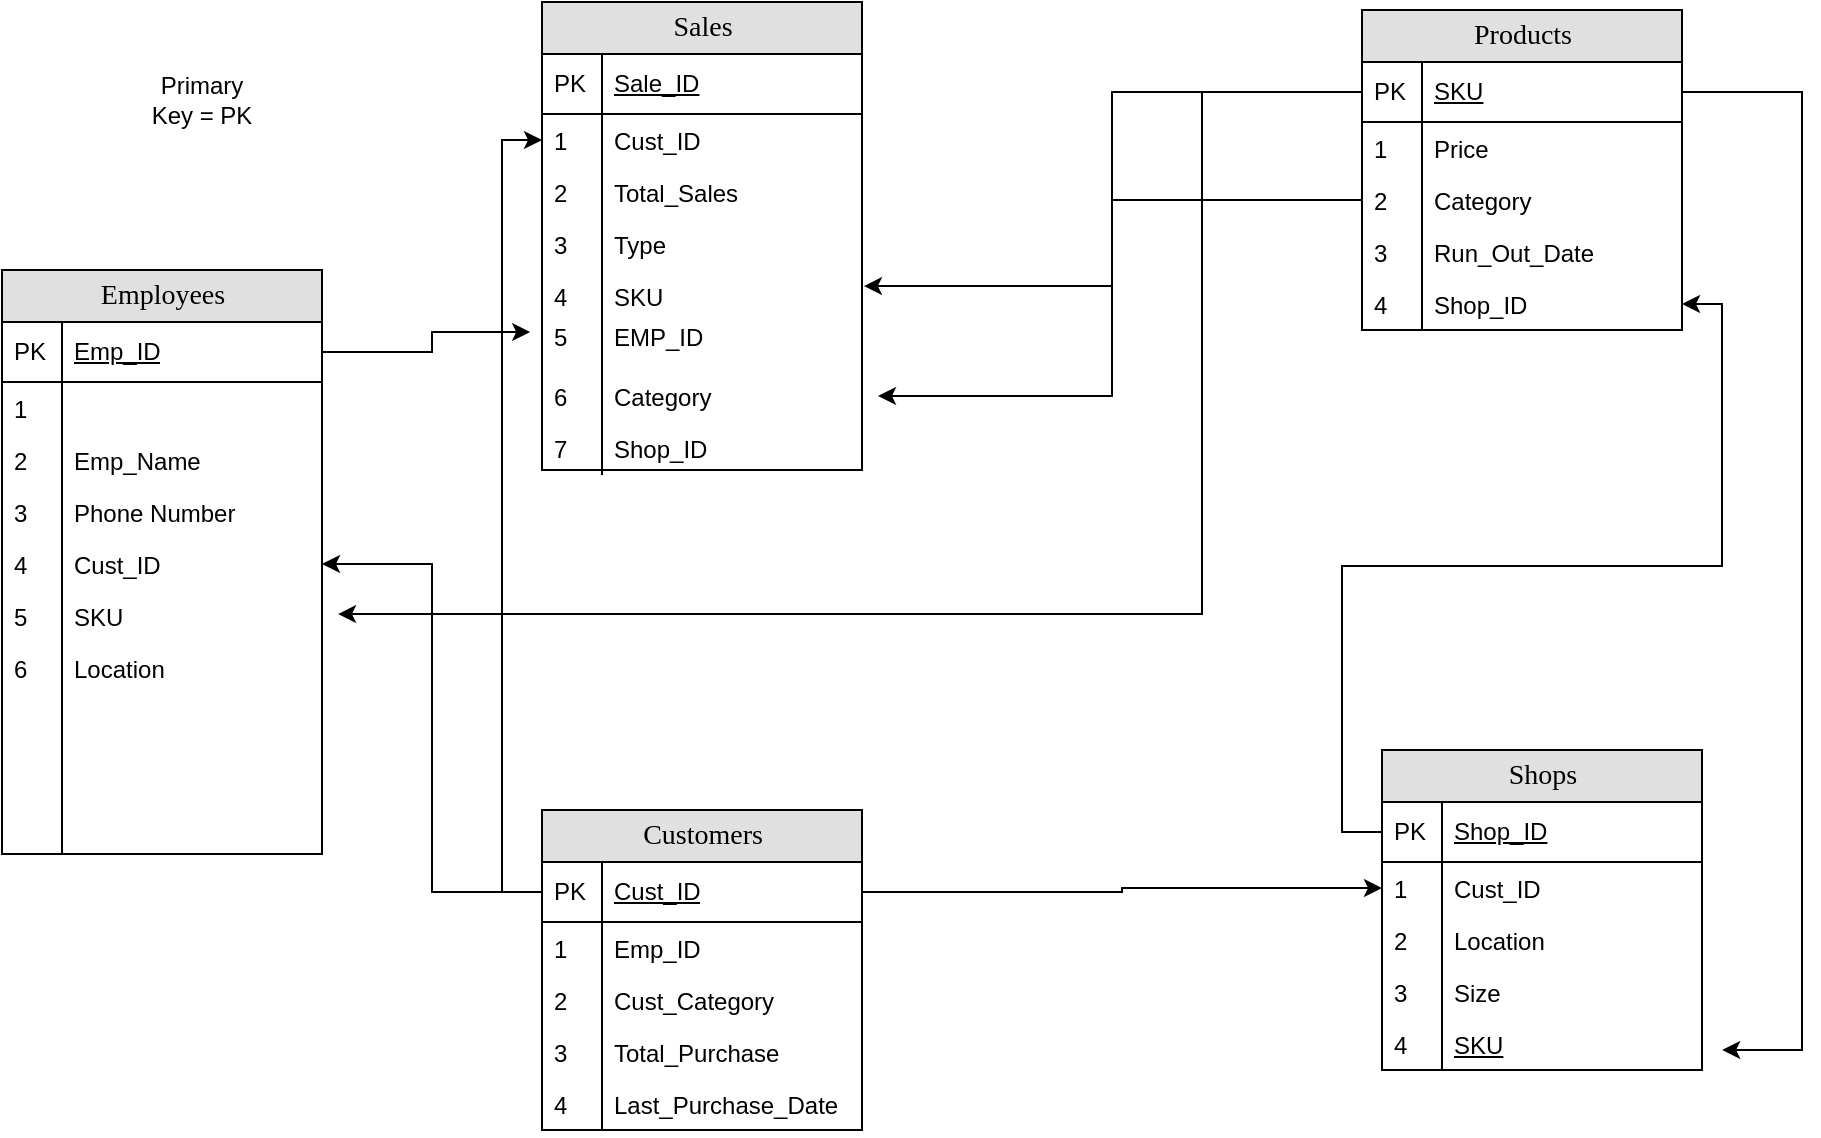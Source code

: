 <mxfile version="20.4.1" type="github">
  <diagram name="Page-1" id="e56a1550-8fbb-45ad-956c-1786394a9013">
    <mxGraphModel dx="2522" dy="727" grid="1" gridSize="10" guides="1" tooltips="1" connect="1" arrows="1" fold="1" page="1" pageScale="1" pageWidth="1100" pageHeight="850" background="none" math="0" shadow="0">
      <root>
        <mxCell id="0" />
        <mxCell id="1" parent="0" />
        <mxCell id="2e49270ec7c68f3f-19" value="Employees" style="swimlane;html=1;fontStyle=0;childLayout=stackLayout;horizontal=1;startSize=26;fillColor=#e0e0e0;horizontalStack=0;resizeParent=1;resizeLast=0;collapsible=1;marginBottom=0;swimlaneFillColor=#ffffff;align=center;rounded=0;shadow=0;comic=0;labelBackgroundColor=none;strokeWidth=1;fontFamily=Verdana;fontSize=14" parent="1" vertex="1">
          <mxGeometry x="-60" y="340" width="160" height="292" as="geometry" />
        </mxCell>
        <mxCell id="2e49270ec7c68f3f-20" value="&lt;span style=&quot;font-weight: 400;&quot;&gt;Emp_ID&lt;/span&gt;" style="shape=partialRectangle;top=0;left=0;right=0;bottom=1;html=1;align=left;verticalAlign=middle;fillColor=none;spacingLeft=34;spacingRight=4;whiteSpace=wrap;overflow=hidden;rotatable=0;points=[[0,0.5],[1,0.5]];portConstraint=eastwest;dropTarget=0;fontStyle=5;" parent="2e49270ec7c68f3f-19" vertex="1">
          <mxGeometry y="26" width="160" height="30" as="geometry" />
        </mxCell>
        <mxCell id="2e49270ec7c68f3f-21" value="PK" style="shape=partialRectangle;top=0;left=0;bottom=0;html=1;fillColor=none;align=left;verticalAlign=middle;spacingLeft=4;spacingRight=4;whiteSpace=wrap;overflow=hidden;rotatable=0;points=[];portConstraint=eastwest;part=1;" parent="2e49270ec7c68f3f-20" vertex="1" connectable="0">
          <mxGeometry width="30" height="30" as="geometry" />
        </mxCell>
        <mxCell id="2e49270ec7c68f3f-22" value="" style="shape=partialRectangle;top=0;left=0;right=0;bottom=0;html=1;align=left;verticalAlign=top;fillColor=none;spacingLeft=34;spacingRight=4;whiteSpace=wrap;overflow=hidden;rotatable=0;points=[[0,0.5],[1,0.5]];portConstraint=eastwest;dropTarget=0;" parent="2e49270ec7c68f3f-19" vertex="1">
          <mxGeometry y="56" width="160" height="26" as="geometry" />
        </mxCell>
        <mxCell id="2e49270ec7c68f3f-23" value="1" style="shape=partialRectangle;top=0;left=0;bottom=0;html=1;fillColor=none;align=left;verticalAlign=top;spacingLeft=4;spacingRight=4;whiteSpace=wrap;overflow=hidden;rotatable=0;points=[];portConstraint=eastwest;part=1;" parent="2e49270ec7c68f3f-22" vertex="1" connectable="0">
          <mxGeometry width="30" height="26" as="geometry" />
        </mxCell>
        <mxCell id="2e49270ec7c68f3f-24" value="Emp_Name" style="shape=partialRectangle;top=0;left=0;right=0;bottom=0;html=1;align=left;verticalAlign=top;fillColor=none;spacingLeft=34;spacingRight=4;whiteSpace=wrap;overflow=hidden;rotatable=0;points=[[0,0.5],[1,0.5]];portConstraint=eastwest;dropTarget=0;" parent="2e49270ec7c68f3f-19" vertex="1">
          <mxGeometry y="82" width="160" height="26" as="geometry" />
        </mxCell>
        <mxCell id="2e49270ec7c68f3f-25" value="2" style="shape=partialRectangle;top=0;left=0;bottom=0;html=1;fillColor=none;align=left;verticalAlign=top;spacingLeft=4;spacingRight=4;whiteSpace=wrap;overflow=hidden;rotatable=0;points=[];portConstraint=eastwest;part=1;" parent="2e49270ec7c68f3f-24" vertex="1" connectable="0">
          <mxGeometry width="30" height="26" as="geometry" />
        </mxCell>
        <mxCell id="2e49270ec7c68f3f-26" value="Phone Number" style="shape=partialRectangle;top=0;left=0;right=0;bottom=0;html=1;align=left;verticalAlign=top;fillColor=none;spacingLeft=34;spacingRight=4;whiteSpace=wrap;overflow=hidden;rotatable=0;points=[[0,0.5],[1,0.5]];portConstraint=eastwest;dropTarget=0;" parent="2e49270ec7c68f3f-19" vertex="1">
          <mxGeometry y="108" width="160" height="26" as="geometry" />
        </mxCell>
        <mxCell id="2e49270ec7c68f3f-27" value="3" style="shape=partialRectangle;top=0;left=0;bottom=0;html=1;fillColor=none;align=left;verticalAlign=top;spacingLeft=4;spacingRight=4;whiteSpace=wrap;overflow=hidden;rotatable=0;points=[];portConstraint=eastwest;part=1;" parent="2e49270ec7c68f3f-26" vertex="1" connectable="0">
          <mxGeometry width="30" height="26" as="geometry" />
        </mxCell>
        <mxCell id="sae0g1v0pGZylqVaJIOd-85" value="Cust_ID" style="shape=partialRectangle;top=0;left=0;right=0;bottom=0;html=1;align=left;verticalAlign=top;fillColor=none;spacingLeft=34;spacingRight=4;whiteSpace=wrap;overflow=hidden;rotatable=0;points=[[0,0.5],[1,0.5]];portConstraint=eastwest;dropTarget=0;" vertex="1" parent="2e49270ec7c68f3f-19">
          <mxGeometry y="134" width="160" height="26" as="geometry" />
        </mxCell>
        <mxCell id="sae0g1v0pGZylqVaJIOd-86" value="4" style="shape=partialRectangle;top=0;left=0;bottom=0;html=1;fillColor=none;align=left;verticalAlign=top;spacingLeft=4;spacingRight=4;whiteSpace=wrap;overflow=hidden;rotatable=0;points=[];portConstraint=eastwest;part=1;" vertex="1" connectable="0" parent="sae0g1v0pGZylqVaJIOd-85">
          <mxGeometry width="30" height="26" as="geometry" />
        </mxCell>
        <mxCell id="sae0g1v0pGZylqVaJIOd-87" value="SKU" style="shape=partialRectangle;top=0;left=0;right=0;bottom=0;html=1;align=left;verticalAlign=top;fillColor=none;spacingLeft=34;spacingRight=4;whiteSpace=wrap;overflow=hidden;rotatable=0;points=[[0,0.5],[1,0.5]];portConstraint=eastwest;dropTarget=0;" vertex="1" parent="2e49270ec7c68f3f-19">
          <mxGeometry y="160" width="160" height="26" as="geometry" />
        </mxCell>
        <mxCell id="sae0g1v0pGZylqVaJIOd-88" value="5" style="shape=partialRectangle;top=0;left=0;bottom=0;html=1;fillColor=none;align=left;verticalAlign=top;spacingLeft=4;spacingRight=4;whiteSpace=wrap;overflow=hidden;rotatable=0;points=[];portConstraint=eastwest;part=1;" vertex="1" connectable="0" parent="sae0g1v0pGZylqVaJIOd-87">
          <mxGeometry width="30" height="26" as="geometry" />
        </mxCell>
        <mxCell id="sae0g1v0pGZylqVaJIOd-9" value="Location&lt;br&gt;" style="shape=partialRectangle;top=0;left=0;right=0;bottom=0;html=1;align=left;verticalAlign=top;fillColor=none;spacingLeft=34;spacingRight=4;whiteSpace=wrap;overflow=hidden;rotatable=0;points=[[0,0.5],[1,0.5]];portConstraint=eastwest;dropTarget=0;" vertex="1" parent="2e49270ec7c68f3f-19">
          <mxGeometry y="186" width="160" height="106" as="geometry" />
        </mxCell>
        <mxCell id="sae0g1v0pGZylqVaJIOd-10" value="6" style="shape=partialRectangle;top=0;left=0;bottom=0;html=1;fillColor=none;align=left;verticalAlign=top;spacingLeft=4;spacingRight=4;whiteSpace=wrap;overflow=hidden;rotatable=0;points=[];portConstraint=eastwest;part=1;" vertex="1" connectable="0" parent="sae0g1v0pGZylqVaJIOd-9">
          <mxGeometry width="30" height="106" as="geometry" />
        </mxCell>
        <mxCell id="sae0g1v0pGZylqVaJIOd-11" value="Products" style="swimlane;html=1;fontStyle=0;childLayout=stackLayout;horizontal=1;startSize=26;fillColor=#e0e0e0;horizontalStack=0;resizeParent=1;resizeLast=0;collapsible=1;marginBottom=0;swimlaneFillColor=#ffffff;align=center;rounded=0;shadow=0;comic=0;labelBackgroundColor=none;strokeWidth=1;fontFamily=Verdana;fontSize=14" vertex="1" parent="1">
          <mxGeometry x="620" y="210" width="160" height="160" as="geometry" />
        </mxCell>
        <mxCell id="sae0g1v0pGZylqVaJIOd-12" value="&lt;span style=&quot;font-weight: 400;&quot;&gt;SKU&lt;/span&gt;" style="shape=partialRectangle;top=0;left=0;right=0;bottom=1;html=1;align=left;verticalAlign=middle;fillColor=none;spacingLeft=34;spacingRight=4;whiteSpace=wrap;overflow=hidden;rotatable=0;points=[[0,0.5],[1,0.5]];portConstraint=eastwest;dropTarget=0;fontStyle=5;" vertex="1" parent="sae0g1v0pGZylqVaJIOd-11">
          <mxGeometry y="26" width="160" height="30" as="geometry" />
        </mxCell>
        <mxCell id="sae0g1v0pGZylqVaJIOd-13" value="PK" style="shape=partialRectangle;top=0;left=0;bottom=0;html=1;fillColor=none;align=left;verticalAlign=middle;spacingLeft=4;spacingRight=4;whiteSpace=wrap;overflow=hidden;rotatable=0;points=[];portConstraint=eastwest;part=1;" vertex="1" connectable="0" parent="sae0g1v0pGZylqVaJIOd-12">
          <mxGeometry width="30" height="30" as="geometry" />
        </mxCell>
        <mxCell id="sae0g1v0pGZylqVaJIOd-14" value="Price" style="shape=partialRectangle;top=0;left=0;right=0;bottom=0;html=1;align=left;verticalAlign=top;fillColor=none;spacingLeft=34;spacingRight=4;whiteSpace=wrap;overflow=hidden;rotatable=0;points=[[0,0.5],[1,0.5]];portConstraint=eastwest;dropTarget=0;" vertex="1" parent="sae0g1v0pGZylqVaJIOd-11">
          <mxGeometry y="56" width="160" height="26" as="geometry" />
        </mxCell>
        <mxCell id="sae0g1v0pGZylqVaJIOd-15" value="1" style="shape=partialRectangle;top=0;left=0;bottom=0;html=1;fillColor=none;align=left;verticalAlign=top;spacingLeft=4;spacingRight=4;whiteSpace=wrap;overflow=hidden;rotatable=0;points=[];portConstraint=eastwest;part=1;" vertex="1" connectable="0" parent="sae0g1v0pGZylqVaJIOd-14">
          <mxGeometry width="30" height="26" as="geometry" />
        </mxCell>
        <mxCell id="sae0g1v0pGZylqVaJIOd-16" value="Category" style="shape=partialRectangle;top=0;left=0;right=0;bottom=0;html=1;align=left;verticalAlign=top;fillColor=none;spacingLeft=34;spacingRight=4;whiteSpace=wrap;overflow=hidden;rotatable=0;points=[[0,0.5],[1,0.5]];portConstraint=eastwest;dropTarget=0;" vertex="1" parent="sae0g1v0pGZylqVaJIOd-11">
          <mxGeometry y="82" width="160" height="26" as="geometry" />
        </mxCell>
        <mxCell id="sae0g1v0pGZylqVaJIOd-17" value="2" style="shape=partialRectangle;top=0;left=0;bottom=0;html=1;fillColor=none;align=left;verticalAlign=top;spacingLeft=4;spacingRight=4;whiteSpace=wrap;overflow=hidden;rotatable=0;points=[];portConstraint=eastwest;part=1;" vertex="1" connectable="0" parent="sae0g1v0pGZylqVaJIOd-16">
          <mxGeometry width="30" height="26" as="geometry" />
        </mxCell>
        <mxCell id="sae0g1v0pGZylqVaJIOd-18" value="Run_Out_Date" style="shape=partialRectangle;top=0;left=0;right=0;bottom=0;html=1;align=left;verticalAlign=top;fillColor=none;spacingLeft=34;spacingRight=4;whiteSpace=wrap;overflow=hidden;rotatable=0;points=[[0,0.5],[1,0.5]];portConstraint=eastwest;dropTarget=0;" vertex="1" parent="sae0g1v0pGZylqVaJIOd-11">
          <mxGeometry y="108" width="160" height="26" as="geometry" />
        </mxCell>
        <mxCell id="sae0g1v0pGZylqVaJIOd-19" value="3" style="shape=partialRectangle;top=0;left=0;bottom=0;html=1;fillColor=none;align=left;verticalAlign=top;spacingLeft=4;spacingRight=4;whiteSpace=wrap;overflow=hidden;rotatable=0;points=[];portConstraint=eastwest;part=1;" vertex="1" connectable="0" parent="sae0g1v0pGZylqVaJIOd-18">
          <mxGeometry width="30" height="26" as="geometry" />
        </mxCell>
        <mxCell id="sae0g1v0pGZylqVaJIOd-20" value="Shop_ID" style="shape=partialRectangle;top=0;left=0;right=0;bottom=0;html=1;align=left;verticalAlign=top;fillColor=none;spacingLeft=34;spacingRight=4;whiteSpace=wrap;overflow=hidden;rotatable=0;points=[[0,0.5],[1,0.5]];portConstraint=eastwest;dropTarget=0;" vertex="1" parent="sae0g1v0pGZylqVaJIOd-11">
          <mxGeometry y="134" width="160" height="26" as="geometry" />
        </mxCell>
        <mxCell id="sae0g1v0pGZylqVaJIOd-21" value="4" style="shape=partialRectangle;top=0;left=0;bottom=0;html=1;fillColor=none;align=left;verticalAlign=top;spacingLeft=4;spacingRight=4;whiteSpace=wrap;overflow=hidden;rotatable=0;points=[];portConstraint=eastwest;part=1;" vertex="1" connectable="0" parent="sae0g1v0pGZylqVaJIOd-20">
          <mxGeometry width="30" height="26" as="geometry" />
        </mxCell>
        <mxCell id="sae0g1v0pGZylqVaJIOd-22" value="Shops" style="swimlane;html=1;fontStyle=0;childLayout=stackLayout;horizontal=1;startSize=26;fillColor=#e0e0e0;horizontalStack=0;resizeParent=1;resizeLast=0;collapsible=1;marginBottom=0;swimlaneFillColor=#ffffff;align=center;rounded=0;shadow=0;comic=0;labelBackgroundColor=none;strokeWidth=1;fontFamily=Verdana;fontSize=14" vertex="1" parent="1">
          <mxGeometry x="630" y="580" width="160" height="160" as="geometry" />
        </mxCell>
        <mxCell id="sae0g1v0pGZylqVaJIOd-23" value="&lt;span style=&quot;font-weight: 400;&quot;&gt;Shop_ID&lt;/span&gt;" style="shape=partialRectangle;top=0;left=0;right=0;bottom=1;html=1;align=left;verticalAlign=middle;fillColor=none;spacingLeft=34;spacingRight=4;whiteSpace=wrap;overflow=hidden;rotatable=0;points=[[0,0.5],[1,0.5]];portConstraint=eastwest;dropTarget=0;fontStyle=5;" vertex="1" parent="sae0g1v0pGZylqVaJIOd-22">
          <mxGeometry y="26" width="160" height="30" as="geometry" />
        </mxCell>
        <mxCell id="sae0g1v0pGZylqVaJIOd-24" value="PK" style="shape=partialRectangle;top=0;left=0;bottom=0;html=1;fillColor=none;align=left;verticalAlign=middle;spacingLeft=4;spacingRight=4;whiteSpace=wrap;overflow=hidden;rotatable=0;points=[];portConstraint=eastwest;part=1;" vertex="1" connectable="0" parent="sae0g1v0pGZylqVaJIOd-23">
          <mxGeometry width="30" height="30" as="geometry" />
        </mxCell>
        <mxCell id="sae0g1v0pGZylqVaJIOd-25" value="Cust_ID" style="shape=partialRectangle;top=0;left=0;right=0;bottom=0;html=1;align=left;verticalAlign=top;fillColor=none;spacingLeft=34;spacingRight=4;whiteSpace=wrap;overflow=hidden;rotatable=0;points=[[0,0.5],[1,0.5]];portConstraint=eastwest;dropTarget=0;" vertex="1" parent="sae0g1v0pGZylqVaJIOd-22">
          <mxGeometry y="56" width="160" height="26" as="geometry" />
        </mxCell>
        <mxCell id="sae0g1v0pGZylqVaJIOd-26" value="1" style="shape=partialRectangle;top=0;left=0;bottom=0;html=1;fillColor=none;align=left;verticalAlign=top;spacingLeft=4;spacingRight=4;whiteSpace=wrap;overflow=hidden;rotatable=0;points=[];portConstraint=eastwest;part=1;" vertex="1" connectable="0" parent="sae0g1v0pGZylqVaJIOd-25">
          <mxGeometry width="30" height="26" as="geometry" />
        </mxCell>
        <mxCell id="sae0g1v0pGZylqVaJIOd-27" value="Location" style="shape=partialRectangle;top=0;left=0;right=0;bottom=0;html=1;align=left;verticalAlign=top;fillColor=none;spacingLeft=34;spacingRight=4;whiteSpace=wrap;overflow=hidden;rotatable=0;points=[[0,0.5],[1,0.5]];portConstraint=eastwest;dropTarget=0;" vertex="1" parent="sae0g1v0pGZylqVaJIOd-22">
          <mxGeometry y="82" width="160" height="26" as="geometry" />
        </mxCell>
        <mxCell id="sae0g1v0pGZylqVaJIOd-28" value="2" style="shape=partialRectangle;top=0;left=0;bottom=0;html=1;fillColor=none;align=left;verticalAlign=top;spacingLeft=4;spacingRight=4;whiteSpace=wrap;overflow=hidden;rotatable=0;points=[];portConstraint=eastwest;part=1;" vertex="1" connectable="0" parent="sae0g1v0pGZylqVaJIOd-27">
          <mxGeometry width="30" height="26" as="geometry" />
        </mxCell>
        <mxCell id="sae0g1v0pGZylqVaJIOd-29" value="Size" style="shape=partialRectangle;top=0;left=0;right=0;bottom=0;html=1;align=left;verticalAlign=top;fillColor=none;spacingLeft=34;spacingRight=4;whiteSpace=wrap;overflow=hidden;rotatable=0;points=[[0,0.5],[1,0.5]];portConstraint=eastwest;dropTarget=0;" vertex="1" parent="sae0g1v0pGZylqVaJIOd-22">
          <mxGeometry y="108" width="160" height="26" as="geometry" />
        </mxCell>
        <mxCell id="sae0g1v0pGZylqVaJIOd-30" value="3" style="shape=partialRectangle;top=0;left=0;bottom=0;html=1;fillColor=none;align=left;verticalAlign=top;spacingLeft=4;spacingRight=4;whiteSpace=wrap;overflow=hidden;rotatable=0;points=[];portConstraint=eastwest;part=1;" vertex="1" connectable="0" parent="sae0g1v0pGZylqVaJIOd-29">
          <mxGeometry width="30" height="26" as="geometry" />
        </mxCell>
        <mxCell id="sae0g1v0pGZylqVaJIOd-31" value="&lt;span style=&quot;text-decoration-line: underline;&quot;&gt;SKU&lt;/span&gt;" style="shape=partialRectangle;top=0;left=0;right=0;bottom=0;html=1;align=left;verticalAlign=top;fillColor=none;spacingLeft=34;spacingRight=4;whiteSpace=wrap;overflow=hidden;rotatable=0;points=[[0,0.5],[1,0.5]];portConstraint=eastwest;dropTarget=0;" vertex="1" parent="sae0g1v0pGZylqVaJIOd-22">
          <mxGeometry y="134" width="160" height="26" as="geometry" />
        </mxCell>
        <mxCell id="sae0g1v0pGZylqVaJIOd-32" value="4" style="shape=partialRectangle;top=0;left=0;bottom=0;html=1;fillColor=none;align=left;verticalAlign=top;spacingLeft=4;spacingRight=4;whiteSpace=wrap;overflow=hidden;rotatable=0;points=[];portConstraint=eastwest;part=1;" vertex="1" connectable="0" parent="sae0g1v0pGZylqVaJIOd-31">
          <mxGeometry width="30" height="26" as="geometry" />
        </mxCell>
        <mxCell id="sae0g1v0pGZylqVaJIOd-33" value="Sales" style="swimlane;html=1;fontStyle=0;childLayout=stackLayout;horizontal=1;startSize=26;fillColor=#e0e0e0;horizontalStack=0;resizeParent=1;resizeLast=0;collapsible=1;marginBottom=0;swimlaneFillColor=#ffffff;align=center;rounded=0;shadow=0;comic=0;labelBackgroundColor=none;strokeWidth=1;fontFamily=Verdana;fontSize=14" vertex="1" parent="1">
          <mxGeometry x="210" y="206" width="160" height="234" as="geometry" />
        </mxCell>
        <mxCell id="sae0g1v0pGZylqVaJIOd-34" value="&lt;span style=&quot;font-weight: 400;&quot;&gt;Sale_ID&lt;/span&gt;" style="shape=partialRectangle;top=0;left=0;right=0;bottom=1;html=1;align=left;verticalAlign=middle;fillColor=none;spacingLeft=34;spacingRight=4;whiteSpace=wrap;overflow=hidden;rotatable=0;points=[[0,0.5],[1,0.5]];portConstraint=eastwest;dropTarget=0;fontStyle=5;" vertex="1" parent="sae0g1v0pGZylqVaJIOd-33">
          <mxGeometry y="26" width="160" height="30" as="geometry" />
        </mxCell>
        <mxCell id="sae0g1v0pGZylqVaJIOd-35" value="PK" style="shape=partialRectangle;top=0;left=0;bottom=0;html=1;fillColor=none;align=left;verticalAlign=middle;spacingLeft=4;spacingRight=4;whiteSpace=wrap;overflow=hidden;rotatable=0;points=[];portConstraint=eastwest;part=1;" vertex="1" connectable="0" parent="sae0g1v0pGZylqVaJIOd-34">
          <mxGeometry width="30" height="30" as="geometry" />
        </mxCell>
        <mxCell id="sae0g1v0pGZylqVaJIOd-36" value="Cust_ID" style="shape=partialRectangle;top=0;left=0;right=0;bottom=0;html=1;align=left;verticalAlign=top;fillColor=none;spacingLeft=34;spacingRight=4;whiteSpace=wrap;overflow=hidden;rotatable=0;points=[[0,0.5],[1,0.5]];portConstraint=eastwest;dropTarget=0;" vertex="1" parent="sae0g1v0pGZylqVaJIOd-33">
          <mxGeometry y="56" width="160" height="26" as="geometry" />
        </mxCell>
        <mxCell id="sae0g1v0pGZylqVaJIOd-37" value="1" style="shape=partialRectangle;top=0;left=0;bottom=0;html=1;fillColor=none;align=left;verticalAlign=top;spacingLeft=4;spacingRight=4;whiteSpace=wrap;overflow=hidden;rotatable=0;points=[];portConstraint=eastwest;part=1;" vertex="1" connectable="0" parent="sae0g1v0pGZylqVaJIOd-36">
          <mxGeometry width="30" height="26" as="geometry" />
        </mxCell>
        <mxCell id="sae0g1v0pGZylqVaJIOd-38" value="Total_Sales" style="shape=partialRectangle;top=0;left=0;right=0;bottom=0;html=1;align=left;verticalAlign=top;fillColor=none;spacingLeft=34;spacingRight=4;whiteSpace=wrap;overflow=hidden;rotatable=0;points=[[0,0.5],[1,0.5]];portConstraint=eastwest;dropTarget=0;" vertex="1" parent="sae0g1v0pGZylqVaJIOd-33">
          <mxGeometry y="82" width="160" height="26" as="geometry" />
        </mxCell>
        <mxCell id="sae0g1v0pGZylqVaJIOd-39" value="2" style="shape=partialRectangle;top=0;left=0;bottom=0;html=1;fillColor=none;align=left;verticalAlign=top;spacingLeft=4;spacingRight=4;whiteSpace=wrap;overflow=hidden;rotatable=0;points=[];portConstraint=eastwest;part=1;" vertex="1" connectable="0" parent="sae0g1v0pGZylqVaJIOd-38">
          <mxGeometry width="30" height="26" as="geometry" />
        </mxCell>
        <mxCell id="sae0g1v0pGZylqVaJIOd-40" value="Type" style="shape=partialRectangle;top=0;left=0;right=0;bottom=0;html=1;align=left;verticalAlign=top;fillColor=none;spacingLeft=34;spacingRight=4;whiteSpace=wrap;overflow=hidden;rotatable=0;points=[[0,0.5],[1,0.5]];portConstraint=eastwest;dropTarget=0;" vertex="1" parent="sae0g1v0pGZylqVaJIOd-33">
          <mxGeometry y="108" width="160" height="26" as="geometry" />
        </mxCell>
        <mxCell id="sae0g1v0pGZylqVaJIOd-41" value="3" style="shape=partialRectangle;top=0;left=0;bottom=0;html=1;fillColor=none;align=left;verticalAlign=top;spacingLeft=4;spacingRight=4;whiteSpace=wrap;overflow=hidden;rotatable=0;points=[];portConstraint=eastwest;part=1;" vertex="1" connectable="0" parent="sae0g1v0pGZylqVaJIOd-40">
          <mxGeometry width="30" height="26" as="geometry" />
        </mxCell>
        <mxCell id="sae0g1v0pGZylqVaJIOd-42" value="SKU" style="shape=partialRectangle;top=0;left=0;right=0;bottom=0;html=1;align=left;verticalAlign=top;fillColor=none;spacingLeft=34;spacingRight=4;whiteSpace=wrap;overflow=hidden;rotatable=0;points=[[0,0.5],[1,0.5]];portConstraint=eastwest;dropTarget=0;" vertex="1" parent="sae0g1v0pGZylqVaJIOd-33">
          <mxGeometry y="134" width="160" height="76" as="geometry" />
        </mxCell>
        <mxCell id="sae0g1v0pGZylqVaJIOd-43" value="4" style="shape=partialRectangle;top=0;left=0;bottom=0;html=1;fillColor=none;align=left;verticalAlign=top;spacingLeft=4;spacingRight=4;whiteSpace=wrap;overflow=hidden;rotatable=0;points=[];portConstraint=eastwest;part=1;" vertex="1" connectable="0" parent="sae0g1v0pGZylqVaJIOd-42">
          <mxGeometry width="30" height="76" as="geometry" />
        </mxCell>
        <mxCell id="sae0g1v0pGZylqVaJIOd-44" value="Customers" style="swimlane;html=1;fontStyle=0;childLayout=stackLayout;horizontal=1;startSize=26;fillColor=#e0e0e0;horizontalStack=0;resizeParent=1;resizeLast=0;collapsible=1;marginBottom=0;swimlaneFillColor=#ffffff;align=center;rounded=0;shadow=0;comic=0;labelBackgroundColor=none;strokeWidth=1;fontFamily=Verdana;fontSize=14" vertex="1" parent="1">
          <mxGeometry x="210" y="610" width="160" height="160" as="geometry" />
        </mxCell>
        <mxCell id="sae0g1v0pGZylqVaJIOd-45" value="&lt;span style=&quot;font-weight: 400;&quot;&gt;Cust_ID&lt;/span&gt;" style="shape=partialRectangle;top=0;left=0;right=0;bottom=1;html=1;align=left;verticalAlign=middle;fillColor=none;spacingLeft=34;spacingRight=4;whiteSpace=wrap;overflow=hidden;rotatable=0;points=[[0,0.5],[1,0.5]];portConstraint=eastwest;dropTarget=0;fontStyle=5;" vertex="1" parent="sae0g1v0pGZylqVaJIOd-44">
          <mxGeometry y="26" width="160" height="30" as="geometry" />
        </mxCell>
        <mxCell id="sae0g1v0pGZylqVaJIOd-46" value="PK" style="shape=partialRectangle;top=0;left=0;bottom=0;html=1;fillColor=none;align=left;verticalAlign=middle;spacingLeft=4;spacingRight=4;whiteSpace=wrap;overflow=hidden;rotatable=0;points=[];portConstraint=eastwest;part=1;" vertex="1" connectable="0" parent="sae0g1v0pGZylqVaJIOd-45">
          <mxGeometry width="30" height="30" as="geometry" />
        </mxCell>
        <mxCell id="sae0g1v0pGZylqVaJIOd-47" value="Emp_ID" style="shape=partialRectangle;top=0;left=0;right=0;bottom=0;html=1;align=left;verticalAlign=top;fillColor=none;spacingLeft=34;spacingRight=4;whiteSpace=wrap;overflow=hidden;rotatable=0;points=[[0,0.5],[1,0.5]];portConstraint=eastwest;dropTarget=0;" vertex="1" parent="sae0g1v0pGZylqVaJIOd-44">
          <mxGeometry y="56" width="160" height="26" as="geometry" />
        </mxCell>
        <mxCell id="sae0g1v0pGZylqVaJIOd-48" value="1" style="shape=partialRectangle;top=0;left=0;bottom=0;html=1;fillColor=none;align=left;verticalAlign=top;spacingLeft=4;spacingRight=4;whiteSpace=wrap;overflow=hidden;rotatable=0;points=[];portConstraint=eastwest;part=1;" vertex="1" connectable="0" parent="sae0g1v0pGZylqVaJIOd-47">
          <mxGeometry width="30" height="26" as="geometry" />
        </mxCell>
        <mxCell id="sae0g1v0pGZylqVaJIOd-49" value="Cust_Category" style="shape=partialRectangle;top=0;left=0;right=0;bottom=0;html=1;align=left;verticalAlign=top;fillColor=none;spacingLeft=34;spacingRight=4;whiteSpace=wrap;overflow=hidden;rotatable=0;points=[[0,0.5],[1,0.5]];portConstraint=eastwest;dropTarget=0;" vertex="1" parent="sae0g1v0pGZylqVaJIOd-44">
          <mxGeometry y="82" width="160" height="26" as="geometry" />
        </mxCell>
        <mxCell id="sae0g1v0pGZylqVaJIOd-50" value="2" style="shape=partialRectangle;top=0;left=0;bottom=0;html=1;fillColor=none;align=left;verticalAlign=top;spacingLeft=4;spacingRight=4;whiteSpace=wrap;overflow=hidden;rotatable=0;points=[];portConstraint=eastwest;part=1;" vertex="1" connectable="0" parent="sae0g1v0pGZylqVaJIOd-49">
          <mxGeometry width="30" height="26" as="geometry" />
        </mxCell>
        <mxCell id="sae0g1v0pGZylqVaJIOd-51" value="Total_Purchase" style="shape=partialRectangle;top=0;left=0;right=0;bottom=0;html=1;align=left;verticalAlign=top;fillColor=none;spacingLeft=34;spacingRight=4;whiteSpace=wrap;overflow=hidden;rotatable=0;points=[[0,0.5],[1,0.5]];portConstraint=eastwest;dropTarget=0;" vertex="1" parent="sae0g1v0pGZylqVaJIOd-44">
          <mxGeometry y="108" width="160" height="26" as="geometry" />
        </mxCell>
        <mxCell id="sae0g1v0pGZylqVaJIOd-52" value="3" style="shape=partialRectangle;top=0;left=0;bottom=0;html=1;fillColor=none;align=left;verticalAlign=top;spacingLeft=4;spacingRight=4;whiteSpace=wrap;overflow=hidden;rotatable=0;points=[];portConstraint=eastwest;part=1;" vertex="1" connectable="0" parent="sae0g1v0pGZylqVaJIOd-51">
          <mxGeometry width="30" height="26" as="geometry" />
        </mxCell>
        <mxCell id="sae0g1v0pGZylqVaJIOd-53" value="Last_Purchase_Date" style="shape=partialRectangle;top=0;left=0;right=0;bottom=0;html=1;align=left;verticalAlign=top;fillColor=none;spacingLeft=34;spacingRight=4;whiteSpace=wrap;overflow=hidden;rotatable=0;points=[[0,0.5],[1,0.5]];portConstraint=eastwest;dropTarget=0;" vertex="1" parent="sae0g1v0pGZylqVaJIOd-44">
          <mxGeometry y="134" width="160" height="26" as="geometry" />
        </mxCell>
        <mxCell id="sae0g1v0pGZylqVaJIOd-54" value="4" style="shape=partialRectangle;top=0;left=0;bottom=0;html=1;fillColor=none;align=left;verticalAlign=top;spacingLeft=4;spacingRight=4;whiteSpace=wrap;overflow=hidden;rotatable=0;points=[];portConstraint=eastwest;part=1;" vertex="1" connectable="0" parent="sae0g1v0pGZylqVaJIOd-53">
          <mxGeometry width="30" height="26" as="geometry" />
        </mxCell>
        <mxCell id="sae0g1v0pGZylqVaJIOd-68" value="" style="edgeStyle=orthogonalEdgeStyle;rounded=0;orthogonalLoop=1;jettySize=auto;html=1;entryX=1.006;entryY=1.308;entryDx=0;entryDy=0;entryPerimeter=0;" edge="1" parent="1" source="sae0g1v0pGZylqVaJIOd-12" target="sae0g1v0pGZylqVaJIOd-40">
          <mxGeometry relative="1" as="geometry" />
        </mxCell>
        <mxCell id="sae0g1v0pGZylqVaJIOd-78" style="edgeStyle=orthogonalEdgeStyle;rounded=0;orthogonalLoop=1;jettySize=auto;html=1;exitX=0;exitY=0.5;exitDx=0;exitDy=0;entryX=0;entryY=0.5;entryDx=0;entryDy=0;" edge="1" parent="1" source="sae0g1v0pGZylqVaJIOd-45" target="sae0g1v0pGZylqVaJIOd-36">
          <mxGeometry relative="1" as="geometry" />
        </mxCell>
        <mxCell id="sae0g1v0pGZylqVaJIOd-79" style="edgeStyle=orthogonalEdgeStyle;rounded=0;orthogonalLoop=1;jettySize=auto;html=1;entryX=1;entryY=0.5;entryDx=0;entryDy=0;" edge="1" parent="1" source="sae0g1v0pGZylqVaJIOd-23" target="sae0g1v0pGZylqVaJIOd-20">
          <mxGeometry relative="1" as="geometry" />
        </mxCell>
        <mxCell id="sae0g1v0pGZylqVaJIOd-81" style="edgeStyle=orthogonalEdgeStyle;rounded=0;orthogonalLoop=1;jettySize=auto;html=1;exitX=1;exitY=0.5;exitDx=0;exitDy=0;entryX=0;entryY=0.5;entryDx=0;entryDy=0;" edge="1" parent="1" source="sae0g1v0pGZylqVaJIOd-45" target="sae0g1v0pGZylqVaJIOd-25">
          <mxGeometry relative="1" as="geometry" />
        </mxCell>
        <mxCell id="sae0g1v0pGZylqVaJIOd-84" value="Primary Key = PK" style="text;html=1;strokeColor=none;fillColor=none;align=center;verticalAlign=middle;whiteSpace=wrap;rounded=0;" vertex="1" parent="1">
          <mxGeometry x="10" y="240" width="60" height="30" as="geometry" />
        </mxCell>
        <mxCell id="sae0g1v0pGZylqVaJIOd-89" style="edgeStyle=orthogonalEdgeStyle;rounded=0;orthogonalLoop=1;jettySize=auto;html=1;exitX=0;exitY=0.5;exitDx=0;exitDy=0;entryX=1;entryY=0.5;entryDx=0;entryDy=0;" edge="1" parent="1" source="sae0g1v0pGZylqVaJIOd-45" target="sae0g1v0pGZylqVaJIOd-85">
          <mxGeometry relative="1" as="geometry" />
        </mxCell>
        <mxCell id="sae0g1v0pGZylqVaJIOd-90" style="edgeStyle=orthogonalEdgeStyle;rounded=0;orthogonalLoop=1;jettySize=auto;html=1;exitX=0;exitY=0.5;exitDx=0;exitDy=0;entryX=1.05;entryY=0.462;entryDx=0;entryDy=0;entryPerimeter=0;" edge="1" parent="1" source="sae0g1v0pGZylqVaJIOd-12" target="sae0g1v0pGZylqVaJIOd-87">
          <mxGeometry relative="1" as="geometry">
            <Array as="points">
              <mxPoint x="540" y="251" />
              <mxPoint x="540" y="512" />
            </Array>
          </mxGeometry>
        </mxCell>
        <mxCell id="sae0g1v0pGZylqVaJIOd-91" value="EMP_ID" style="shape=partialRectangle;top=0;left=0;right=0;bottom=0;html=1;align=left;verticalAlign=top;fillColor=none;spacingLeft=34;spacingRight=4;whiteSpace=wrap;overflow=hidden;rotatable=0;points=[[0,0.5],[1,0.5]];portConstraint=eastwest;dropTarget=0;" vertex="1" parent="1">
          <mxGeometry x="210" y="360" width="160" height="26" as="geometry" />
        </mxCell>
        <mxCell id="sae0g1v0pGZylqVaJIOd-92" value="5" style="shape=partialRectangle;top=0;left=0;bottom=0;html=1;fillColor=none;align=left;verticalAlign=top;spacingLeft=4;spacingRight=4;whiteSpace=wrap;overflow=hidden;rotatable=0;points=[];portConstraint=eastwest;part=1;" vertex="1" connectable="0" parent="sae0g1v0pGZylqVaJIOd-91">
          <mxGeometry width="30" height="26" as="geometry" />
        </mxCell>
        <mxCell id="sae0g1v0pGZylqVaJIOd-93" style="edgeStyle=orthogonalEdgeStyle;rounded=0;orthogonalLoop=1;jettySize=auto;html=1;exitX=1;exitY=0.5;exitDx=0;exitDy=0;entryX=-0.037;entryY=0.423;entryDx=0;entryDy=0;entryPerimeter=0;" edge="1" parent="1" source="2e49270ec7c68f3f-20" target="sae0g1v0pGZylqVaJIOd-91">
          <mxGeometry relative="1" as="geometry" />
        </mxCell>
        <mxCell id="sae0g1v0pGZylqVaJIOd-94" value="Category" style="shape=partialRectangle;top=0;left=0;right=0;bottom=0;html=1;align=left;verticalAlign=top;fillColor=none;spacingLeft=34;spacingRight=4;whiteSpace=wrap;overflow=hidden;rotatable=0;points=[[0,0.5],[1,0.5]];portConstraint=eastwest;dropTarget=0;" vertex="1" parent="1">
          <mxGeometry x="210" y="390" width="160" height="26" as="geometry" />
        </mxCell>
        <mxCell id="sae0g1v0pGZylqVaJIOd-95" value="6" style="shape=partialRectangle;top=0;left=0;bottom=0;html=1;fillColor=none;align=left;verticalAlign=top;spacingLeft=4;spacingRight=4;whiteSpace=wrap;overflow=hidden;rotatable=0;points=[];portConstraint=eastwest;part=1;" vertex="1" connectable="0" parent="sae0g1v0pGZylqVaJIOd-94">
          <mxGeometry width="30" height="26" as="geometry" />
        </mxCell>
        <mxCell id="sae0g1v0pGZylqVaJIOd-96" style="edgeStyle=orthogonalEdgeStyle;rounded=0;orthogonalLoop=1;jettySize=auto;html=1;exitX=0;exitY=0.5;exitDx=0;exitDy=0;entryX=1.05;entryY=0.5;entryDx=0;entryDy=0;entryPerimeter=0;" edge="1" parent="1" source="sae0g1v0pGZylqVaJIOd-16" target="sae0g1v0pGZylqVaJIOd-94">
          <mxGeometry relative="1" as="geometry" />
        </mxCell>
        <mxCell id="sae0g1v0pGZylqVaJIOd-97" value="Shop_ID" style="shape=partialRectangle;top=0;left=0;right=0;bottom=0;html=1;align=left;verticalAlign=top;fillColor=none;spacingLeft=34;spacingRight=4;whiteSpace=wrap;overflow=hidden;rotatable=0;points=[[0,0.5],[1,0.5]];portConstraint=eastwest;dropTarget=0;" vertex="1" parent="1">
          <mxGeometry x="210" y="416" width="160" height="26" as="geometry" />
        </mxCell>
        <mxCell id="sae0g1v0pGZylqVaJIOd-98" value="7" style="shape=partialRectangle;top=0;left=0;bottom=0;html=1;fillColor=none;align=left;verticalAlign=top;spacingLeft=4;spacingRight=4;whiteSpace=wrap;overflow=hidden;rotatable=0;points=[];portConstraint=eastwest;part=1;" vertex="1" connectable="0" parent="sae0g1v0pGZylqVaJIOd-97">
          <mxGeometry width="30" height="26" as="geometry" />
        </mxCell>
        <mxCell id="sae0g1v0pGZylqVaJIOd-99" style="edgeStyle=orthogonalEdgeStyle;rounded=0;orthogonalLoop=1;jettySize=auto;html=1;exitX=1;exitY=0.5;exitDx=0;exitDy=0;entryX=1.063;entryY=0.615;entryDx=0;entryDy=0;entryPerimeter=0;" edge="1" parent="1" source="sae0g1v0pGZylqVaJIOd-12" target="sae0g1v0pGZylqVaJIOd-31">
          <mxGeometry relative="1" as="geometry">
            <Array as="points">
              <mxPoint x="840" y="251" />
              <mxPoint x="840" y="730" />
            </Array>
          </mxGeometry>
        </mxCell>
      </root>
    </mxGraphModel>
  </diagram>
</mxfile>
